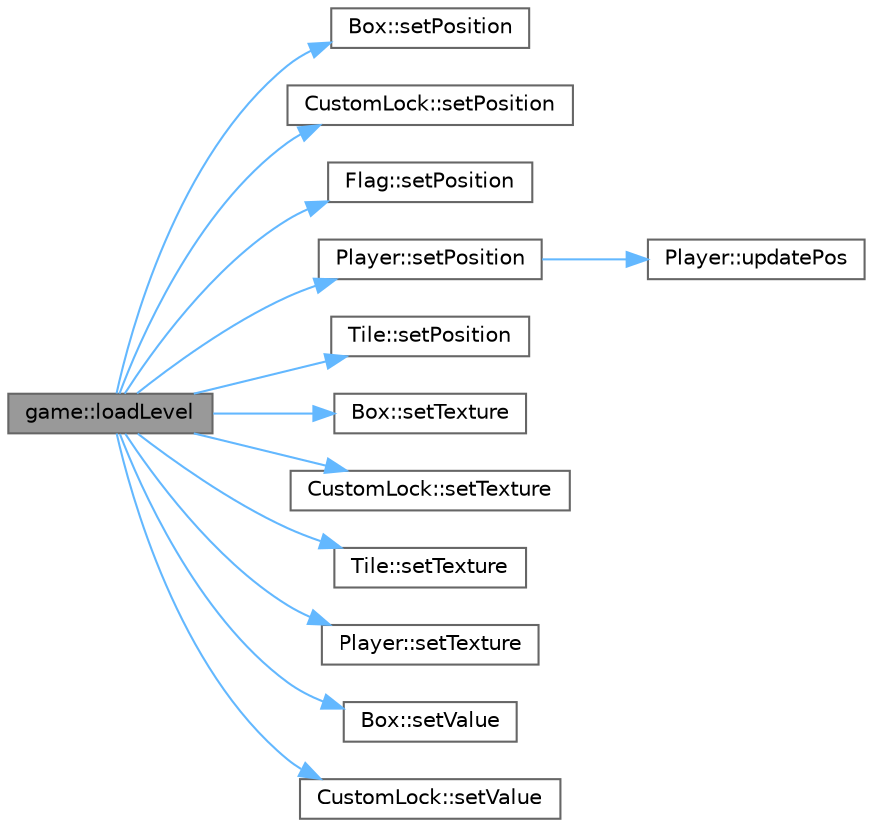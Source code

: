digraph "game::loadLevel"
{
 // LATEX_PDF_SIZE
  bgcolor="transparent";
  edge [fontname=Helvetica,fontsize=10,labelfontname=Helvetica,labelfontsize=10];
  node [fontname=Helvetica,fontsize=10,shape=box,height=0.2,width=0.4];
  rankdir="LR";
  Node1 [label="game::loadLevel",height=0.2,width=0.4,color="gray40", fillcolor="grey60", style="filled", fontcolor="black",tooltip=" "];
  Node1 -> Node2 [color="steelblue1",style="solid"];
  Node2 [label="Box::setPosition",height=0.2,width=0.4,color="grey40", fillcolor="white", style="filled",URL="$class_box_ab213e60117845ae1686ca2efb1a40c56.html#ab213e60117845ae1686ca2efb1a40c56",tooltip=" "];
  Node1 -> Node3 [color="steelblue1",style="solid"];
  Node3 [label="CustomLock::setPosition",height=0.2,width=0.4,color="grey40", fillcolor="white", style="filled",URL="$class_custom_lock_a82967862f56df49b7a6a8b05e7f7bca3.html#a82967862f56df49b7a6a8b05e7f7bca3",tooltip=" "];
  Node1 -> Node4 [color="steelblue1",style="solid"];
  Node4 [label="Flag::setPosition",height=0.2,width=0.4,color="grey40", fillcolor="white", style="filled",URL="$class_flag_aa2c8a7766226c5a875e6a8ac33208c40.html#aa2c8a7766226c5a875e6a8ac33208c40",tooltip=" "];
  Node1 -> Node5 [color="steelblue1",style="solid"];
  Node5 [label="Player::setPosition",height=0.2,width=0.4,color="grey40", fillcolor="white", style="filled",URL="$class_player_a95ccaeadcde14dc26c1e996fe90e8f9f.html#a95ccaeadcde14dc26c1e996fe90e8f9f",tooltip=" "];
  Node5 -> Node6 [color="steelblue1",style="solid"];
  Node6 [label="Player::updatePos",height=0.2,width=0.4,color="grey40", fillcolor="white", style="filled",URL="$class_player_a2c9192c3ddb95ff755c14230d776df99.html#a2c9192c3ddb95ff755c14230d776df99",tooltip=" "];
  Node1 -> Node7 [color="steelblue1",style="solid"];
  Node7 [label="Tile::setPosition",height=0.2,width=0.4,color="grey40", fillcolor="white", style="filled",URL="$class_tile_a23ea34c6d1165e288a45004530a38521.html#a23ea34c6d1165e288a45004530a38521",tooltip=" "];
  Node1 -> Node8 [color="steelblue1",style="solid"];
  Node8 [label="Box::setTexture",height=0.2,width=0.4,color="grey40", fillcolor="white", style="filled",URL="$class_box_a9b1a3c4a9885a82d13ec53cccaf0a2c0.html#a9b1a3c4a9885a82d13ec53cccaf0a2c0",tooltip=" "];
  Node1 -> Node9 [color="steelblue1",style="solid"];
  Node9 [label="CustomLock::setTexture",height=0.2,width=0.4,color="grey40", fillcolor="white", style="filled",URL="$class_custom_lock_ab6b2388bb785c87bf1d24d55f736800d.html#ab6b2388bb785c87bf1d24d55f736800d",tooltip=" "];
  Node1 -> Node10 [color="steelblue1",style="solid"];
  Node10 [label="Tile::setTexture",height=0.2,width=0.4,color="grey40", fillcolor="white", style="filled",URL="$class_tile_a10ead4861951fa50bdc1a7c3e3ba5f58.html#a10ead4861951fa50bdc1a7c3e3ba5f58",tooltip=" "];
  Node1 -> Node11 [color="steelblue1",style="solid"];
  Node11 [label="Player::setTexture",height=0.2,width=0.4,color="grey40", fillcolor="white", style="filled",URL="$class_player_a6f08a895bcdb3d43c44a9e5edf25cf35.html#a6f08a895bcdb3d43c44a9e5edf25cf35",tooltip=" "];
  Node1 -> Node12 [color="steelblue1",style="solid"];
  Node12 [label="Box::setValue",height=0.2,width=0.4,color="grey40", fillcolor="white", style="filled",URL="$class_box_a8ef4ac9f2a61c350bb18611d945e3e3d.html#a8ef4ac9f2a61c350bb18611d945e3e3d",tooltip=" "];
  Node1 -> Node13 [color="steelblue1",style="solid"];
  Node13 [label="CustomLock::setValue",height=0.2,width=0.4,color="grey40", fillcolor="white", style="filled",URL="$class_custom_lock_a60fca1ef42b752f217d58c5d6d7bc92c.html#a60fca1ef42b752f217d58c5d6d7bc92c",tooltip=" "];
}

